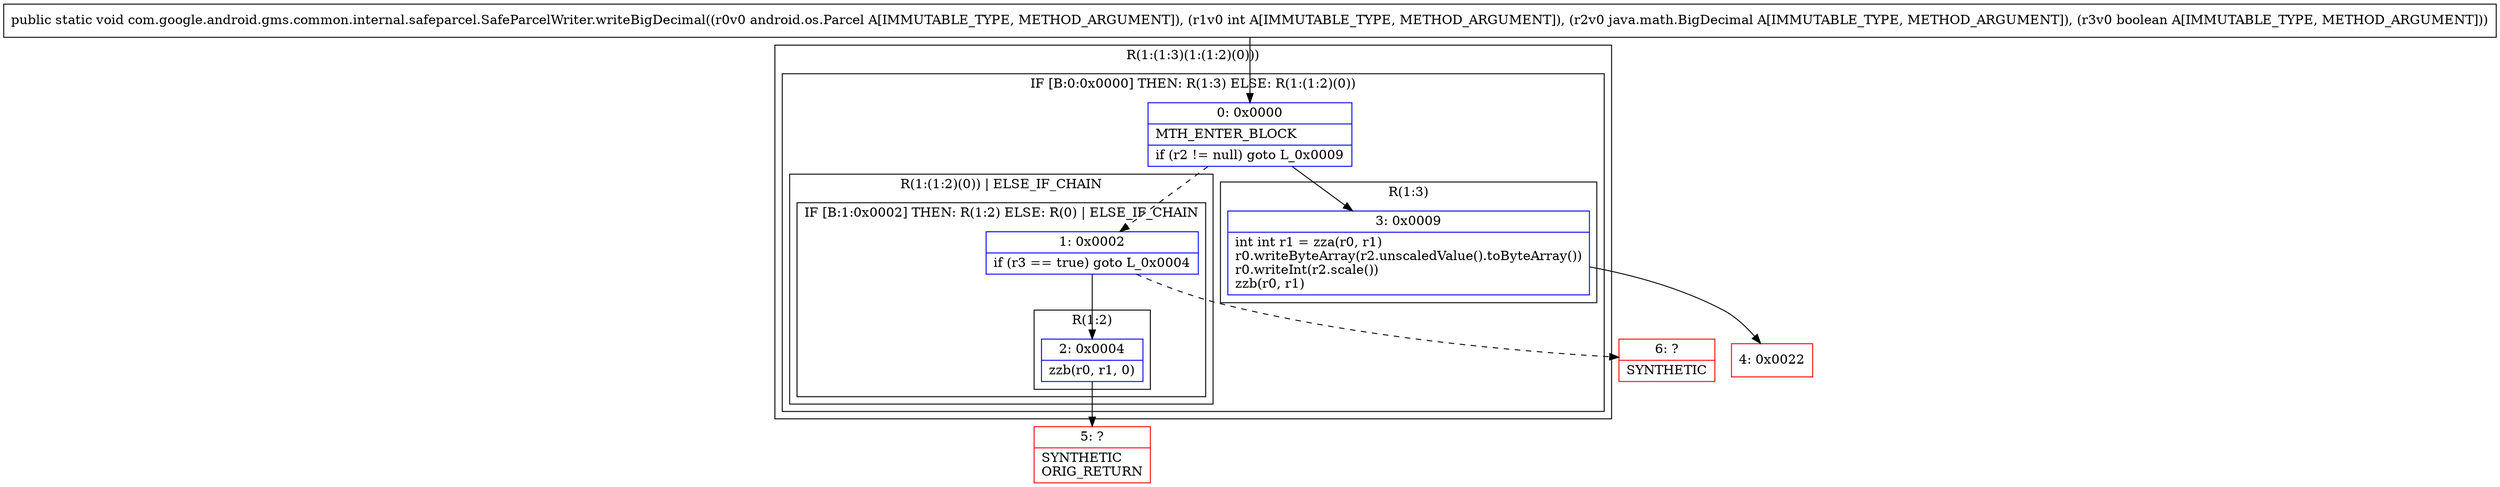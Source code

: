 digraph "CFG forcom.google.android.gms.common.internal.safeparcel.SafeParcelWriter.writeBigDecimal(Landroid\/os\/Parcel;ILjava\/math\/BigDecimal;Z)V" {
subgraph cluster_Region_122069872 {
label = "R(1:(1:3)(1:(1:2)(0)))";
node [shape=record,color=blue];
subgraph cluster_IfRegion_1654047810 {
label = "IF [B:0:0x0000] THEN: R(1:3) ELSE: R(1:(1:2)(0))";
node [shape=record,color=blue];
Node_0 [shape=record,label="{0\:\ 0x0000|MTH_ENTER_BLOCK\l|if (r2 != null) goto L_0x0009\l}"];
subgraph cluster_Region_243992838 {
label = "R(1:3)";
node [shape=record,color=blue];
Node_3 [shape=record,label="{3\:\ 0x0009|int int r1 = zza(r0, r1)\lr0.writeByteArray(r2.unscaledValue().toByteArray())\lr0.writeInt(r2.scale())\lzzb(r0, r1)\l}"];
}
subgraph cluster_Region_1773791539 {
label = "R(1:(1:2)(0)) | ELSE_IF_CHAIN\l";
node [shape=record,color=blue];
subgraph cluster_IfRegion_1772355178 {
label = "IF [B:1:0x0002] THEN: R(1:2) ELSE: R(0) | ELSE_IF_CHAIN\l";
node [shape=record,color=blue];
Node_1 [shape=record,label="{1\:\ 0x0002|if (r3 == true) goto L_0x0004\l}"];
subgraph cluster_Region_1540136205 {
label = "R(1:2)";
node [shape=record,color=blue];
Node_2 [shape=record,label="{2\:\ 0x0004|zzb(r0, r1, 0)\l}"];
}
subgraph cluster_Region_254600930 {
label = "R(0)";
node [shape=record,color=blue];
}
}
}
}
}
Node_4 [shape=record,color=red,label="{4\:\ 0x0022}"];
Node_5 [shape=record,color=red,label="{5\:\ ?|SYNTHETIC\lORIG_RETURN\l}"];
Node_6 [shape=record,color=red,label="{6\:\ ?|SYNTHETIC\l}"];
MethodNode[shape=record,label="{public static void com.google.android.gms.common.internal.safeparcel.SafeParcelWriter.writeBigDecimal((r0v0 android.os.Parcel A[IMMUTABLE_TYPE, METHOD_ARGUMENT]), (r1v0 int A[IMMUTABLE_TYPE, METHOD_ARGUMENT]), (r2v0 java.math.BigDecimal A[IMMUTABLE_TYPE, METHOD_ARGUMENT]), (r3v0 boolean A[IMMUTABLE_TYPE, METHOD_ARGUMENT])) }"];
MethodNode -> Node_0;
Node_0 -> Node_1[style=dashed];
Node_0 -> Node_3;
Node_3 -> Node_4;
Node_1 -> Node_2;
Node_1 -> Node_6[style=dashed];
Node_2 -> Node_5;
}

